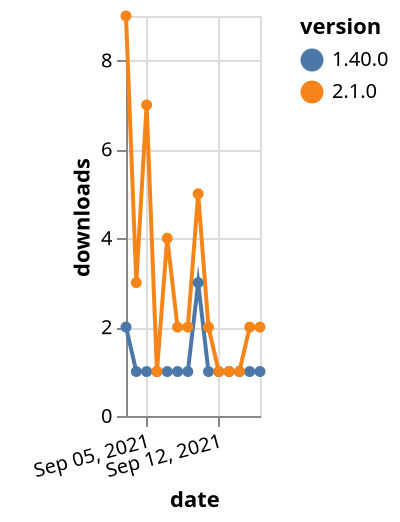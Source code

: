 {"$schema": "https://vega.github.io/schema/vega-lite/v5.json", "description": "A simple bar chart with embedded data.", "data": {"values": [{"date": "2021-09-03", "total": 210, "delta": 2, "version": "1.40.0"}, {"date": "2021-09-04", "total": 211, "delta": 1, "version": "1.40.0"}, {"date": "2021-09-05", "total": 212, "delta": 1, "version": "1.40.0"}, {"date": "2021-09-06", "total": 213, "delta": 1, "version": "1.40.0"}, {"date": "2021-09-07", "total": 214, "delta": 1, "version": "1.40.0"}, {"date": "2021-09-08", "total": 215, "delta": 1, "version": "1.40.0"}, {"date": "2021-09-09", "total": 216, "delta": 1, "version": "1.40.0"}, {"date": "2021-09-10", "total": 219, "delta": 3, "version": "1.40.0"}, {"date": "2021-09-11", "total": 220, "delta": 1, "version": "1.40.0"}, {"date": "2021-09-12", "total": 221, "delta": 1, "version": "1.40.0"}, {"date": "2021-09-13", "total": 222, "delta": 1, "version": "1.40.0"}, {"date": "2021-09-14", "total": 223, "delta": 1, "version": "1.40.0"}, {"date": "2021-09-15", "total": 224, "delta": 1, "version": "1.40.0"}, {"date": "2021-09-16", "total": 225, "delta": 1, "version": "1.40.0"}, {"date": "2021-09-03", "total": 31, "delta": 9, "version": "2.1.0"}, {"date": "2021-09-04", "total": 34, "delta": 3, "version": "2.1.0"}, {"date": "2021-09-05", "total": 41, "delta": 7, "version": "2.1.0"}, {"date": "2021-09-06", "total": 42, "delta": 1, "version": "2.1.0"}, {"date": "2021-09-07", "total": 46, "delta": 4, "version": "2.1.0"}, {"date": "2021-09-08", "total": 48, "delta": 2, "version": "2.1.0"}, {"date": "2021-09-09", "total": 50, "delta": 2, "version": "2.1.0"}, {"date": "2021-09-10", "total": 55, "delta": 5, "version": "2.1.0"}, {"date": "2021-09-11", "total": 57, "delta": 2, "version": "2.1.0"}, {"date": "2021-09-12", "total": 58, "delta": 1, "version": "2.1.0"}, {"date": "2021-09-13", "total": 59, "delta": 1, "version": "2.1.0"}, {"date": "2021-09-14", "total": 60, "delta": 1, "version": "2.1.0"}, {"date": "2021-09-15", "total": 62, "delta": 2, "version": "2.1.0"}, {"date": "2021-09-16", "total": 64, "delta": 2, "version": "2.1.0"}]}, "width": "container", "mark": {"type": "line", "point": {"filled": true}}, "encoding": {"x": {"field": "date", "type": "temporal", "timeUnit": "yearmonthdate", "title": "date", "axis": {"labelAngle": -15}}, "y": {"field": "delta", "type": "quantitative", "title": "downloads"}, "color": {"field": "version", "type": "nominal"}, "tooltip": {"field": "delta"}}}